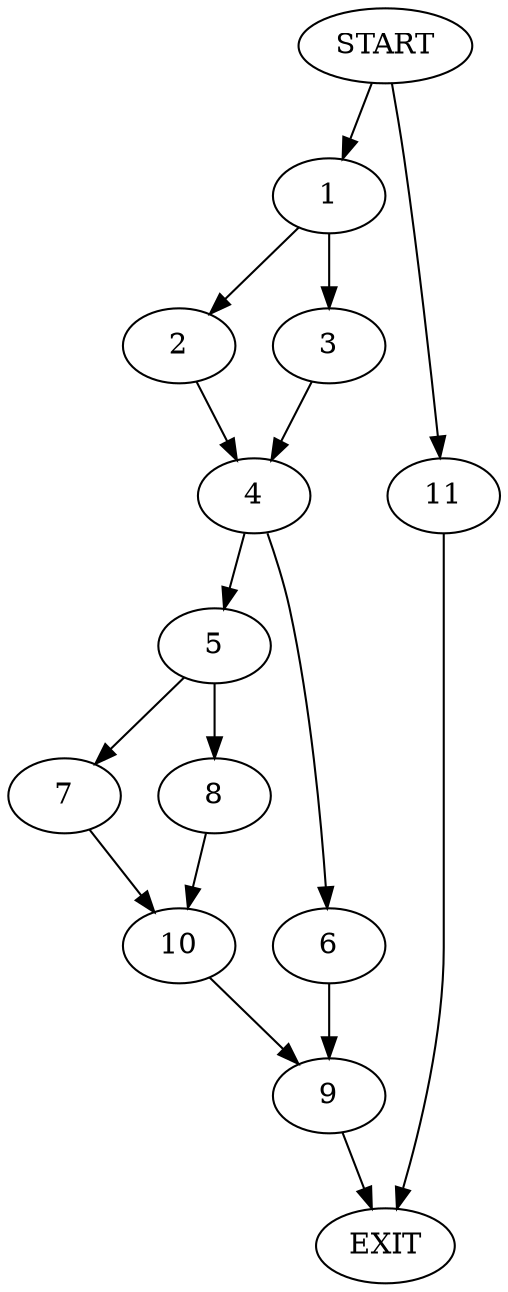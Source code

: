 digraph {
0 [label="START"]
12 [label="EXIT"]
0 -> 1
1 -> 2
1 -> 3
2 -> 4
3 -> 4
4 -> 5
4 -> 6
5 -> 7
5 -> 8
6 -> 9
7 -> 10
8 -> 10
10 -> 9
9 -> 12
0 -> 11
11 -> 12
}
